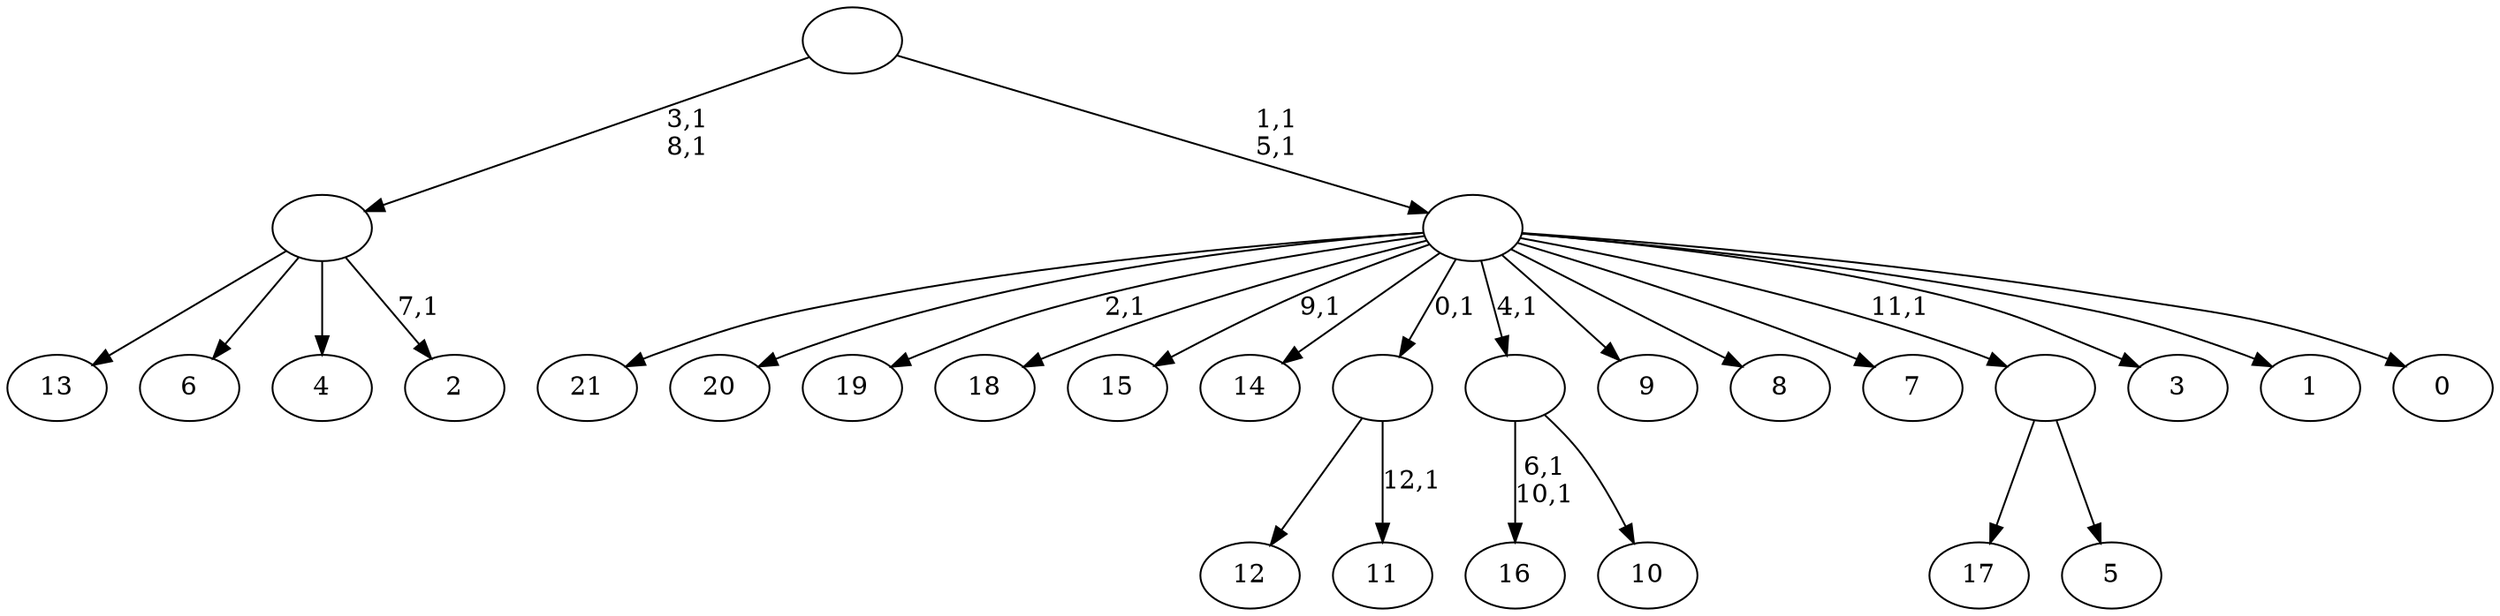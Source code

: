 digraph T {
	35 [label="21"]
	34 [label="20"]
	33 [label="19"]
	31 [label="18"]
	30 [label="17"]
	29 [label="16"]
	26 [label="15"]
	24 [label="14"]
	23 [label="13"]
	22 [label="12"]
	21 [label="11"]
	19 [label=""]
	18 [label="10"]
	17 [label=""]
	16 [label="9"]
	15 [label="8"]
	14 [label="7"]
	13 [label="6"]
	12 [label="5"]
	11 [label=""]
	10 [label="4"]
	9 [label="3"]
	8 [label="2"]
	6 [label=""]
	4 [label="1"]
	3 [label="0"]
	2 [label=""]
	0 [label=""]
	19 -> 21 [label="12,1"]
	19 -> 22 [label=""]
	17 -> 29 [label="6,1\n10,1"]
	17 -> 18 [label=""]
	11 -> 30 [label=""]
	11 -> 12 [label=""]
	6 -> 8 [label="7,1"]
	6 -> 23 [label=""]
	6 -> 13 [label=""]
	6 -> 10 [label=""]
	2 -> 26 [label="9,1"]
	2 -> 33 [label="2,1"]
	2 -> 35 [label=""]
	2 -> 34 [label=""]
	2 -> 31 [label=""]
	2 -> 24 [label=""]
	2 -> 19 [label="0,1"]
	2 -> 17 [label="4,1"]
	2 -> 16 [label=""]
	2 -> 15 [label=""]
	2 -> 14 [label=""]
	2 -> 11 [label="11,1"]
	2 -> 9 [label=""]
	2 -> 4 [label=""]
	2 -> 3 [label=""]
	0 -> 2 [label="1,1\n5,1"]
	0 -> 6 [label="3,1\n8,1"]
}
